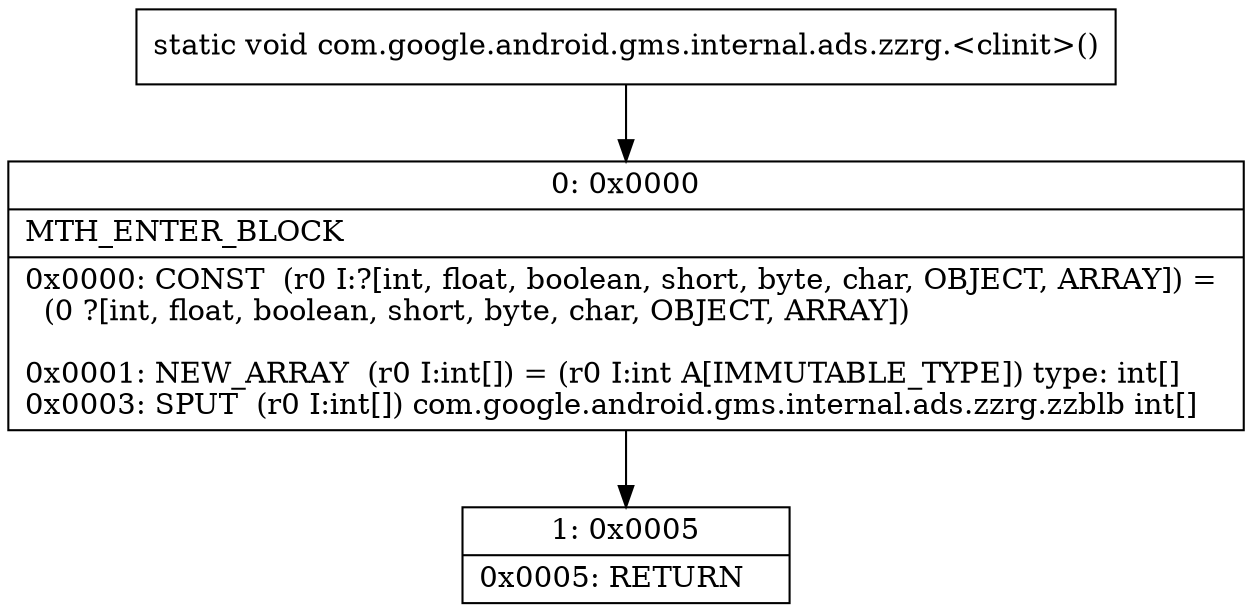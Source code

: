 digraph "CFG forcom.google.android.gms.internal.ads.zzrg.\<clinit\>()V" {
Node_0 [shape=record,label="{0\:\ 0x0000|MTH_ENTER_BLOCK\l|0x0000: CONST  (r0 I:?[int, float, boolean, short, byte, char, OBJECT, ARRAY]) = \l  (0 ?[int, float, boolean, short, byte, char, OBJECT, ARRAY])\l \l0x0001: NEW_ARRAY  (r0 I:int[]) = (r0 I:int A[IMMUTABLE_TYPE]) type: int[] \l0x0003: SPUT  (r0 I:int[]) com.google.android.gms.internal.ads.zzrg.zzblb int[] \l}"];
Node_1 [shape=record,label="{1\:\ 0x0005|0x0005: RETURN   \l}"];
MethodNode[shape=record,label="{static void com.google.android.gms.internal.ads.zzrg.\<clinit\>() }"];
MethodNode -> Node_0;
Node_0 -> Node_1;
}

